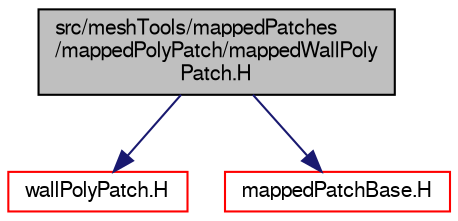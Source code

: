 digraph "src/meshTools/mappedPatches/mappedPolyPatch/mappedWallPolyPatch.H"
{
  bgcolor="transparent";
  edge [fontname="FreeSans",fontsize="10",labelfontname="FreeSans",labelfontsize="10"];
  node [fontname="FreeSans",fontsize="10",shape=record];
  Node0 [label="src/meshTools/mappedPatches\l/mappedPolyPatch/mappedWallPoly\lPatch.H",height=0.2,width=0.4,color="black", fillcolor="grey75", style="filled", fontcolor="black"];
  Node0 -> Node1 [color="midnightblue",fontsize="10",style="solid",fontname="FreeSans"];
  Node1 [label="wallPolyPatch.H",height=0.2,width=0.4,color="red",URL="$a11747.html"];
  Node0 -> Node153 [color="midnightblue",fontsize="10",style="solid",fontname="FreeSans"];
  Node153 [label="mappedPatchBase.H",height=0.2,width=0.4,color="red",URL="$a07595.html"];
}
